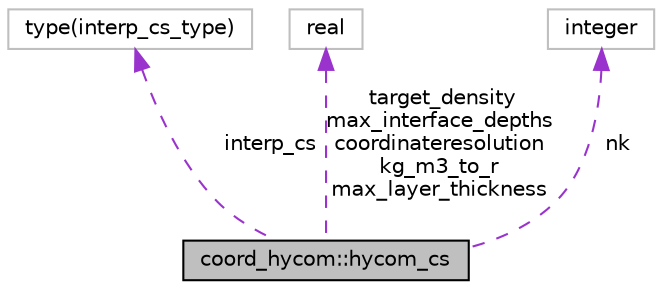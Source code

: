 digraph "coord_hycom::hycom_cs"
{
 // INTERACTIVE_SVG=YES
 // LATEX_PDF_SIZE
  edge [fontname="Helvetica",fontsize="10",labelfontname="Helvetica",labelfontsize="10"];
  node [fontname="Helvetica",fontsize="10",shape=record];
  Node1 [label="coord_hycom::hycom_cs",height=0.2,width=0.4,color="black", fillcolor="grey75", style="filled", fontcolor="black",tooltip="Control structure containing required parameters for the HyCOM coordinate."];
  Node2 -> Node1 [dir="back",color="darkorchid3",fontsize="10",style="dashed",label=" interp_cs" ,fontname="Helvetica"];
  Node2 [label="type(interp_cs_type)",height=0.2,width=0.4,color="grey75", fillcolor="white", style="filled",tooltip=" "];
  Node3 -> Node1 [dir="back",color="darkorchid3",fontsize="10",style="dashed",label=" target_density\nmax_interface_depths\ncoordinateresolution\nkg_m3_to_r\nmax_layer_thickness" ,fontname="Helvetica"];
  Node3 [label="real",height=0.2,width=0.4,color="grey75", fillcolor="white", style="filled",tooltip=" "];
  Node4 -> Node1 [dir="back",color="darkorchid3",fontsize="10",style="dashed",label=" nk" ,fontname="Helvetica"];
  Node4 [label="integer",height=0.2,width=0.4,color="grey75", fillcolor="white", style="filled",tooltip=" "];
}
